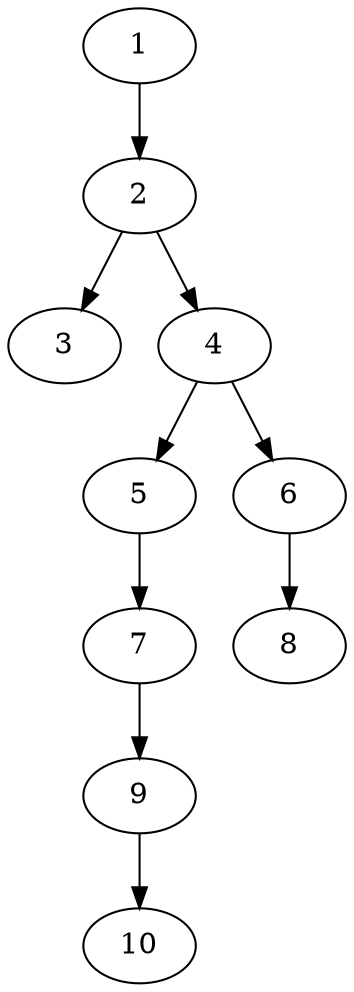 // DAG automatically generated by daggen at Tue Aug  6 16:21:19 2019
// ./daggen --dot -n 10 --ccr 0.5 --fat 0.4 --regular 0.5 --density 0.5 --mindata 5242880 --maxdata 52428800 
digraph G {
  1 [size="70803456", alpha="0.04", expect_size="35401728"] 
  1 -> 2 [size ="35401728"]
  2 [size="54210560", alpha="0.00", expect_size="27105280"] 
  2 -> 3 [size ="27105280"]
  2 -> 4 [size ="27105280"]
  3 [size="21962752", alpha="0.05", expect_size="10981376"] 
  4 [size="96352256", alpha="0.02", expect_size="48176128"] 
  4 -> 5 [size ="48176128"]
  4 -> 6 [size ="48176128"]
  5 [size="42887168", alpha="0.05", expect_size="21443584"] 
  5 -> 7 [size ="21443584"]
  6 [size="49639424", alpha="0.13", expect_size="24819712"] 
  6 -> 8 [size ="24819712"]
  7 [size="89546752", alpha="0.12", expect_size="44773376"] 
  7 -> 9 [size ="44773376"]
  8 [size="83521536", alpha="0.06", expect_size="41760768"] 
  9 [size="16410624", alpha="0.01", expect_size="8205312"] 
  9 -> 10 [size ="8205312"]
  10 [size="91000832", alpha="0.01", expect_size="45500416"] 
}
